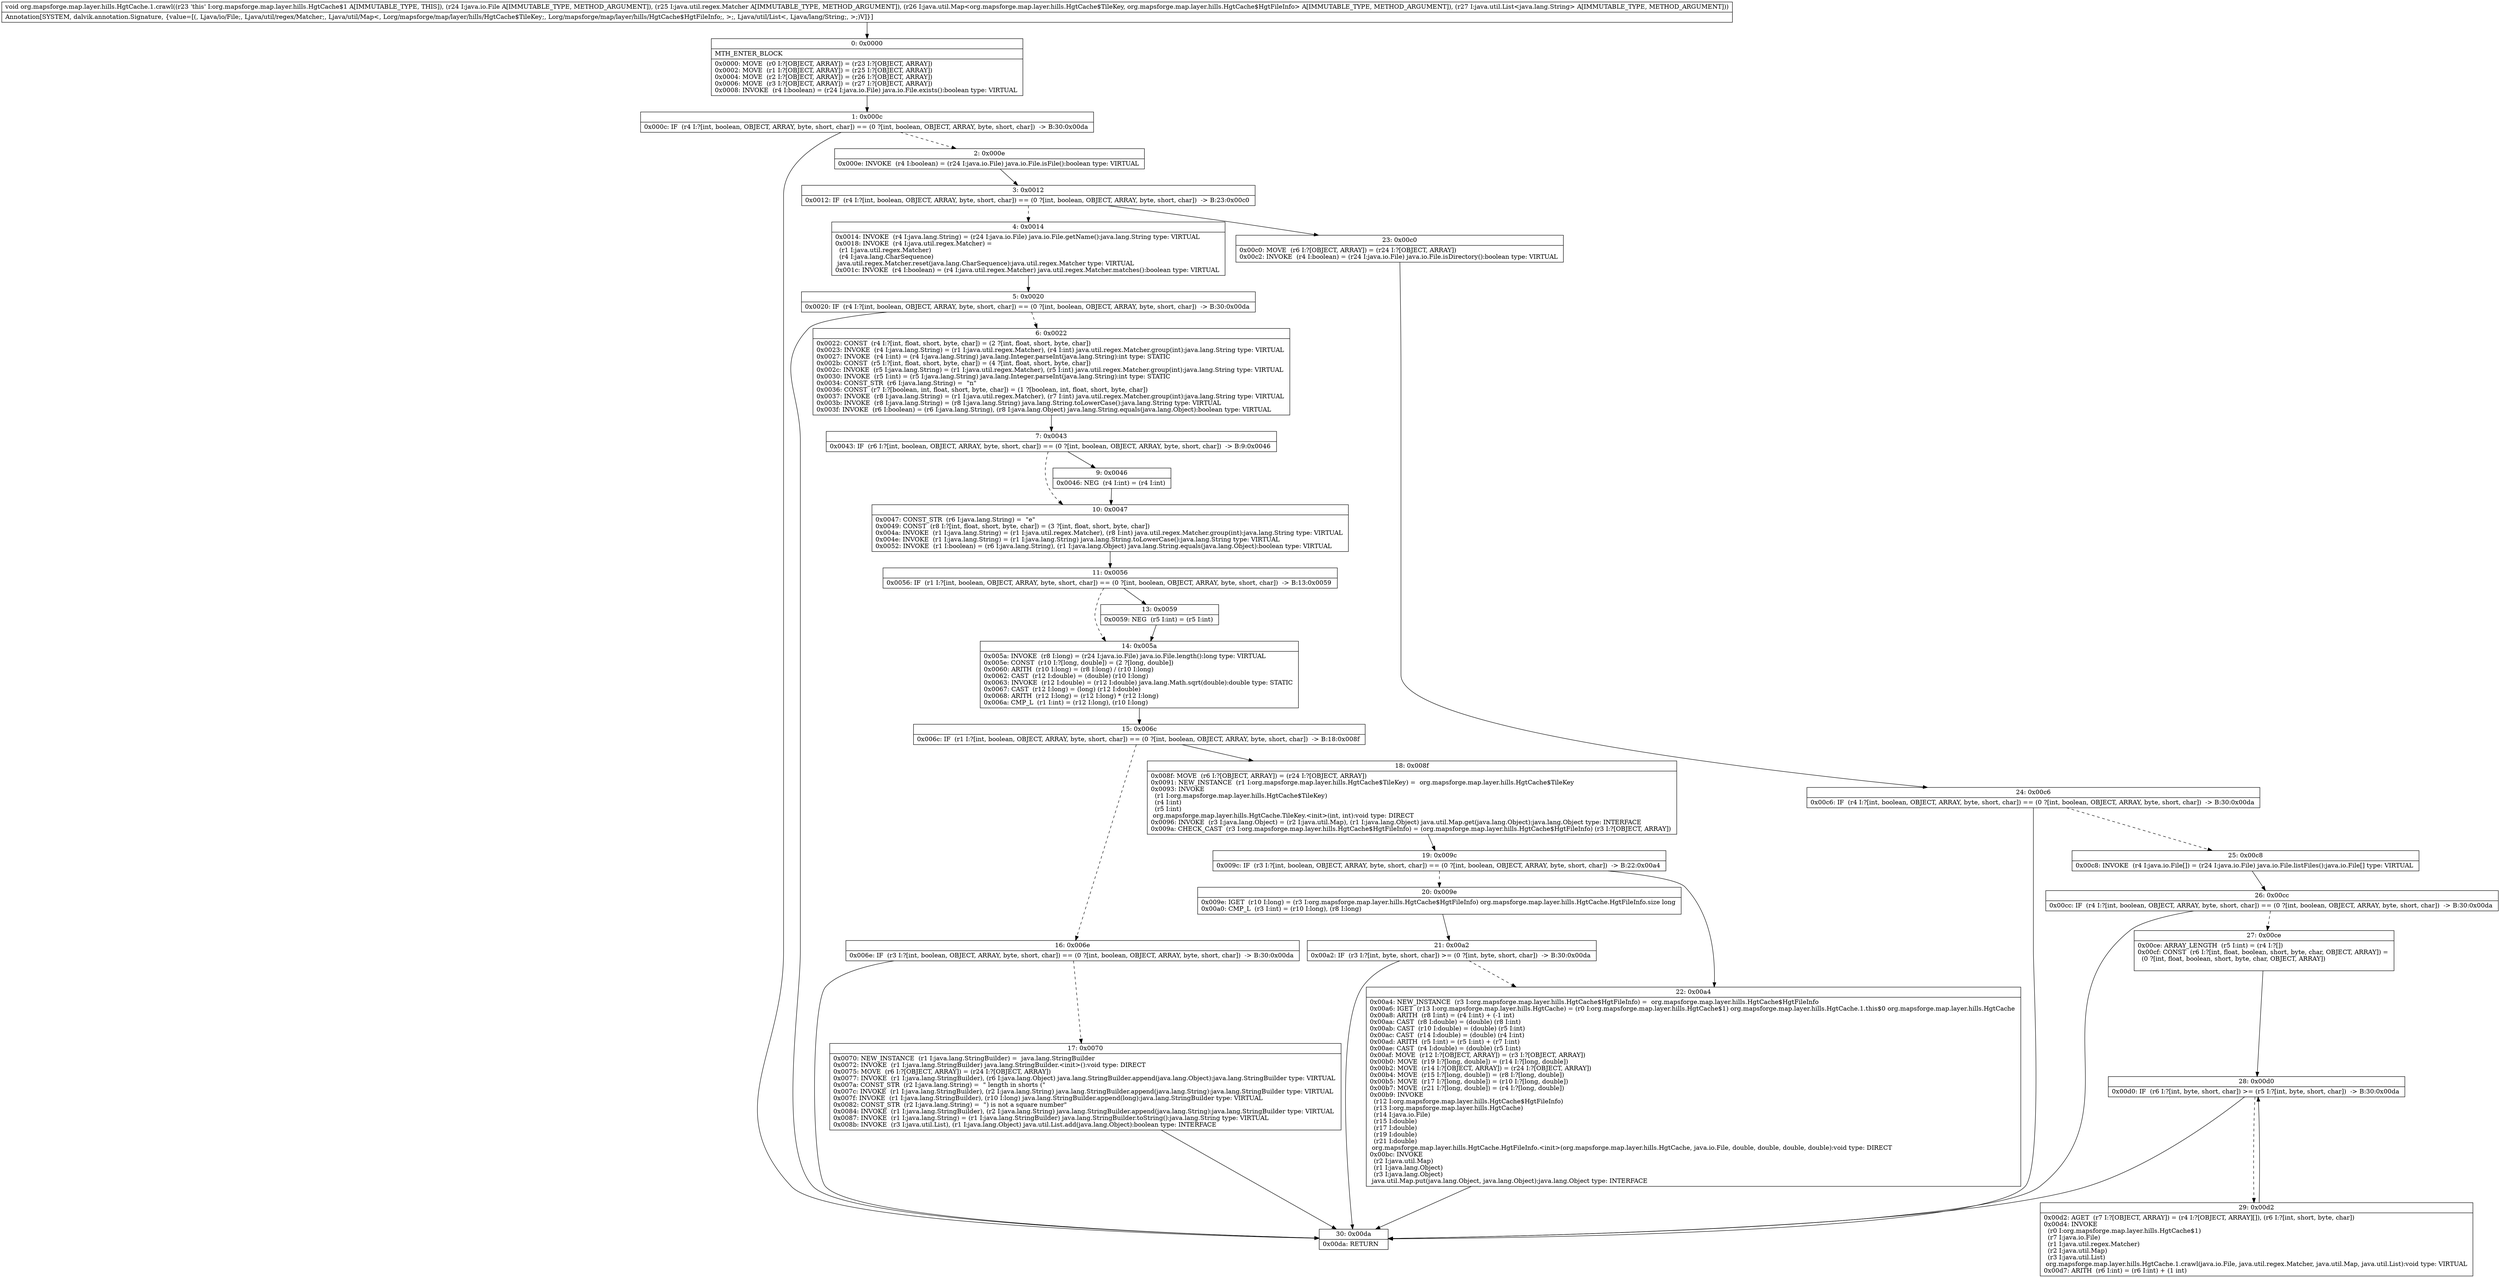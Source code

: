 digraph "CFG fororg.mapsforge.map.layer.hills.HgtCache.1.crawl(Ljava\/io\/File;Ljava\/util\/regex\/Matcher;Ljava\/util\/Map;Ljava\/util\/List;)V" {
Node_0 [shape=record,label="{0\:\ 0x0000|MTH_ENTER_BLOCK\l|0x0000: MOVE  (r0 I:?[OBJECT, ARRAY]) = (r23 I:?[OBJECT, ARRAY]) \l0x0002: MOVE  (r1 I:?[OBJECT, ARRAY]) = (r25 I:?[OBJECT, ARRAY]) \l0x0004: MOVE  (r2 I:?[OBJECT, ARRAY]) = (r26 I:?[OBJECT, ARRAY]) \l0x0006: MOVE  (r3 I:?[OBJECT, ARRAY]) = (r27 I:?[OBJECT, ARRAY]) \l0x0008: INVOKE  (r4 I:boolean) = (r24 I:java.io.File) java.io.File.exists():boolean type: VIRTUAL \l}"];
Node_1 [shape=record,label="{1\:\ 0x000c|0x000c: IF  (r4 I:?[int, boolean, OBJECT, ARRAY, byte, short, char]) == (0 ?[int, boolean, OBJECT, ARRAY, byte, short, char])  \-\> B:30:0x00da \l}"];
Node_2 [shape=record,label="{2\:\ 0x000e|0x000e: INVOKE  (r4 I:boolean) = (r24 I:java.io.File) java.io.File.isFile():boolean type: VIRTUAL \l}"];
Node_3 [shape=record,label="{3\:\ 0x0012|0x0012: IF  (r4 I:?[int, boolean, OBJECT, ARRAY, byte, short, char]) == (0 ?[int, boolean, OBJECT, ARRAY, byte, short, char])  \-\> B:23:0x00c0 \l}"];
Node_4 [shape=record,label="{4\:\ 0x0014|0x0014: INVOKE  (r4 I:java.lang.String) = (r24 I:java.io.File) java.io.File.getName():java.lang.String type: VIRTUAL \l0x0018: INVOKE  (r4 I:java.util.regex.Matcher) = \l  (r1 I:java.util.regex.Matcher)\l  (r4 I:java.lang.CharSequence)\l java.util.regex.Matcher.reset(java.lang.CharSequence):java.util.regex.Matcher type: VIRTUAL \l0x001c: INVOKE  (r4 I:boolean) = (r4 I:java.util.regex.Matcher) java.util.regex.Matcher.matches():boolean type: VIRTUAL \l}"];
Node_5 [shape=record,label="{5\:\ 0x0020|0x0020: IF  (r4 I:?[int, boolean, OBJECT, ARRAY, byte, short, char]) == (0 ?[int, boolean, OBJECT, ARRAY, byte, short, char])  \-\> B:30:0x00da \l}"];
Node_6 [shape=record,label="{6\:\ 0x0022|0x0022: CONST  (r4 I:?[int, float, short, byte, char]) = (2 ?[int, float, short, byte, char]) \l0x0023: INVOKE  (r4 I:java.lang.String) = (r1 I:java.util.regex.Matcher), (r4 I:int) java.util.regex.Matcher.group(int):java.lang.String type: VIRTUAL \l0x0027: INVOKE  (r4 I:int) = (r4 I:java.lang.String) java.lang.Integer.parseInt(java.lang.String):int type: STATIC \l0x002b: CONST  (r5 I:?[int, float, short, byte, char]) = (4 ?[int, float, short, byte, char]) \l0x002c: INVOKE  (r5 I:java.lang.String) = (r1 I:java.util.regex.Matcher), (r5 I:int) java.util.regex.Matcher.group(int):java.lang.String type: VIRTUAL \l0x0030: INVOKE  (r5 I:int) = (r5 I:java.lang.String) java.lang.Integer.parseInt(java.lang.String):int type: STATIC \l0x0034: CONST_STR  (r6 I:java.lang.String) =  \"n\" \l0x0036: CONST  (r7 I:?[boolean, int, float, short, byte, char]) = (1 ?[boolean, int, float, short, byte, char]) \l0x0037: INVOKE  (r8 I:java.lang.String) = (r1 I:java.util.regex.Matcher), (r7 I:int) java.util.regex.Matcher.group(int):java.lang.String type: VIRTUAL \l0x003b: INVOKE  (r8 I:java.lang.String) = (r8 I:java.lang.String) java.lang.String.toLowerCase():java.lang.String type: VIRTUAL \l0x003f: INVOKE  (r6 I:boolean) = (r6 I:java.lang.String), (r8 I:java.lang.Object) java.lang.String.equals(java.lang.Object):boolean type: VIRTUAL \l}"];
Node_7 [shape=record,label="{7\:\ 0x0043|0x0043: IF  (r6 I:?[int, boolean, OBJECT, ARRAY, byte, short, char]) == (0 ?[int, boolean, OBJECT, ARRAY, byte, short, char])  \-\> B:9:0x0046 \l}"];
Node_9 [shape=record,label="{9\:\ 0x0046|0x0046: NEG  (r4 I:int) = (r4 I:int) \l}"];
Node_10 [shape=record,label="{10\:\ 0x0047|0x0047: CONST_STR  (r6 I:java.lang.String) =  \"e\" \l0x0049: CONST  (r8 I:?[int, float, short, byte, char]) = (3 ?[int, float, short, byte, char]) \l0x004a: INVOKE  (r1 I:java.lang.String) = (r1 I:java.util.regex.Matcher), (r8 I:int) java.util.regex.Matcher.group(int):java.lang.String type: VIRTUAL \l0x004e: INVOKE  (r1 I:java.lang.String) = (r1 I:java.lang.String) java.lang.String.toLowerCase():java.lang.String type: VIRTUAL \l0x0052: INVOKE  (r1 I:boolean) = (r6 I:java.lang.String), (r1 I:java.lang.Object) java.lang.String.equals(java.lang.Object):boolean type: VIRTUAL \l}"];
Node_11 [shape=record,label="{11\:\ 0x0056|0x0056: IF  (r1 I:?[int, boolean, OBJECT, ARRAY, byte, short, char]) == (0 ?[int, boolean, OBJECT, ARRAY, byte, short, char])  \-\> B:13:0x0059 \l}"];
Node_13 [shape=record,label="{13\:\ 0x0059|0x0059: NEG  (r5 I:int) = (r5 I:int) \l}"];
Node_14 [shape=record,label="{14\:\ 0x005a|0x005a: INVOKE  (r8 I:long) = (r24 I:java.io.File) java.io.File.length():long type: VIRTUAL \l0x005e: CONST  (r10 I:?[long, double]) = (2 ?[long, double]) \l0x0060: ARITH  (r10 I:long) = (r8 I:long) \/ (r10 I:long) \l0x0062: CAST  (r12 I:double) = (double) (r10 I:long) \l0x0063: INVOKE  (r12 I:double) = (r12 I:double) java.lang.Math.sqrt(double):double type: STATIC \l0x0067: CAST  (r12 I:long) = (long) (r12 I:double) \l0x0068: ARITH  (r12 I:long) = (r12 I:long) * (r12 I:long) \l0x006a: CMP_L  (r1 I:int) = (r12 I:long), (r10 I:long) \l}"];
Node_15 [shape=record,label="{15\:\ 0x006c|0x006c: IF  (r1 I:?[int, boolean, OBJECT, ARRAY, byte, short, char]) == (0 ?[int, boolean, OBJECT, ARRAY, byte, short, char])  \-\> B:18:0x008f \l}"];
Node_16 [shape=record,label="{16\:\ 0x006e|0x006e: IF  (r3 I:?[int, boolean, OBJECT, ARRAY, byte, short, char]) == (0 ?[int, boolean, OBJECT, ARRAY, byte, short, char])  \-\> B:30:0x00da \l}"];
Node_17 [shape=record,label="{17\:\ 0x0070|0x0070: NEW_INSTANCE  (r1 I:java.lang.StringBuilder) =  java.lang.StringBuilder \l0x0072: INVOKE  (r1 I:java.lang.StringBuilder) java.lang.StringBuilder.\<init\>():void type: DIRECT \l0x0075: MOVE  (r6 I:?[OBJECT, ARRAY]) = (r24 I:?[OBJECT, ARRAY]) \l0x0077: INVOKE  (r1 I:java.lang.StringBuilder), (r6 I:java.lang.Object) java.lang.StringBuilder.append(java.lang.Object):java.lang.StringBuilder type: VIRTUAL \l0x007a: CONST_STR  (r2 I:java.lang.String) =  \" length in shorts (\" \l0x007c: INVOKE  (r1 I:java.lang.StringBuilder), (r2 I:java.lang.String) java.lang.StringBuilder.append(java.lang.String):java.lang.StringBuilder type: VIRTUAL \l0x007f: INVOKE  (r1 I:java.lang.StringBuilder), (r10 I:long) java.lang.StringBuilder.append(long):java.lang.StringBuilder type: VIRTUAL \l0x0082: CONST_STR  (r2 I:java.lang.String) =  \") is not a square number\" \l0x0084: INVOKE  (r1 I:java.lang.StringBuilder), (r2 I:java.lang.String) java.lang.StringBuilder.append(java.lang.String):java.lang.StringBuilder type: VIRTUAL \l0x0087: INVOKE  (r1 I:java.lang.String) = (r1 I:java.lang.StringBuilder) java.lang.StringBuilder.toString():java.lang.String type: VIRTUAL \l0x008b: INVOKE  (r3 I:java.util.List), (r1 I:java.lang.Object) java.util.List.add(java.lang.Object):boolean type: INTERFACE \l}"];
Node_18 [shape=record,label="{18\:\ 0x008f|0x008f: MOVE  (r6 I:?[OBJECT, ARRAY]) = (r24 I:?[OBJECT, ARRAY]) \l0x0091: NEW_INSTANCE  (r1 I:org.mapsforge.map.layer.hills.HgtCache$TileKey) =  org.mapsforge.map.layer.hills.HgtCache$TileKey \l0x0093: INVOKE  \l  (r1 I:org.mapsforge.map.layer.hills.HgtCache$TileKey)\l  (r4 I:int)\l  (r5 I:int)\l org.mapsforge.map.layer.hills.HgtCache.TileKey.\<init\>(int, int):void type: DIRECT \l0x0096: INVOKE  (r3 I:java.lang.Object) = (r2 I:java.util.Map), (r1 I:java.lang.Object) java.util.Map.get(java.lang.Object):java.lang.Object type: INTERFACE \l0x009a: CHECK_CAST  (r3 I:org.mapsforge.map.layer.hills.HgtCache$HgtFileInfo) = (org.mapsforge.map.layer.hills.HgtCache$HgtFileInfo) (r3 I:?[OBJECT, ARRAY]) \l}"];
Node_19 [shape=record,label="{19\:\ 0x009c|0x009c: IF  (r3 I:?[int, boolean, OBJECT, ARRAY, byte, short, char]) == (0 ?[int, boolean, OBJECT, ARRAY, byte, short, char])  \-\> B:22:0x00a4 \l}"];
Node_20 [shape=record,label="{20\:\ 0x009e|0x009e: IGET  (r10 I:long) = (r3 I:org.mapsforge.map.layer.hills.HgtCache$HgtFileInfo) org.mapsforge.map.layer.hills.HgtCache.HgtFileInfo.size long \l0x00a0: CMP_L  (r3 I:int) = (r10 I:long), (r8 I:long) \l}"];
Node_21 [shape=record,label="{21\:\ 0x00a2|0x00a2: IF  (r3 I:?[int, byte, short, char]) \>= (0 ?[int, byte, short, char])  \-\> B:30:0x00da \l}"];
Node_22 [shape=record,label="{22\:\ 0x00a4|0x00a4: NEW_INSTANCE  (r3 I:org.mapsforge.map.layer.hills.HgtCache$HgtFileInfo) =  org.mapsforge.map.layer.hills.HgtCache$HgtFileInfo \l0x00a6: IGET  (r13 I:org.mapsforge.map.layer.hills.HgtCache) = (r0 I:org.mapsforge.map.layer.hills.HgtCache$1) org.mapsforge.map.layer.hills.HgtCache.1.this$0 org.mapsforge.map.layer.hills.HgtCache \l0x00a8: ARITH  (r8 I:int) = (r4 I:int) + (\-1 int) \l0x00aa: CAST  (r8 I:double) = (double) (r8 I:int) \l0x00ab: CAST  (r10 I:double) = (double) (r5 I:int) \l0x00ac: CAST  (r14 I:double) = (double) (r4 I:int) \l0x00ad: ARITH  (r5 I:int) = (r5 I:int) + (r7 I:int) \l0x00ae: CAST  (r4 I:double) = (double) (r5 I:int) \l0x00af: MOVE  (r12 I:?[OBJECT, ARRAY]) = (r3 I:?[OBJECT, ARRAY]) \l0x00b0: MOVE  (r19 I:?[long, double]) = (r14 I:?[long, double]) \l0x00b2: MOVE  (r14 I:?[OBJECT, ARRAY]) = (r24 I:?[OBJECT, ARRAY]) \l0x00b4: MOVE  (r15 I:?[long, double]) = (r8 I:?[long, double]) \l0x00b5: MOVE  (r17 I:?[long, double]) = (r10 I:?[long, double]) \l0x00b7: MOVE  (r21 I:?[long, double]) = (r4 I:?[long, double]) \l0x00b9: INVOKE  \l  (r12 I:org.mapsforge.map.layer.hills.HgtCache$HgtFileInfo)\l  (r13 I:org.mapsforge.map.layer.hills.HgtCache)\l  (r14 I:java.io.File)\l  (r15 I:double)\l  (r17 I:double)\l  (r19 I:double)\l  (r21 I:double)\l org.mapsforge.map.layer.hills.HgtCache.HgtFileInfo.\<init\>(org.mapsforge.map.layer.hills.HgtCache, java.io.File, double, double, double, double):void type: DIRECT \l0x00bc: INVOKE  \l  (r2 I:java.util.Map)\l  (r1 I:java.lang.Object)\l  (r3 I:java.lang.Object)\l java.util.Map.put(java.lang.Object, java.lang.Object):java.lang.Object type: INTERFACE \l}"];
Node_23 [shape=record,label="{23\:\ 0x00c0|0x00c0: MOVE  (r6 I:?[OBJECT, ARRAY]) = (r24 I:?[OBJECT, ARRAY]) \l0x00c2: INVOKE  (r4 I:boolean) = (r24 I:java.io.File) java.io.File.isDirectory():boolean type: VIRTUAL \l}"];
Node_24 [shape=record,label="{24\:\ 0x00c6|0x00c6: IF  (r4 I:?[int, boolean, OBJECT, ARRAY, byte, short, char]) == (0 ?[int, boolean, OBJECT, ARRAY, byte, short, char])  \-\> B:30:0x00da \l}"];
Node_25 [shape=record,label="{25\:\ 0x00c8|0x00c8: INVOKE  (r4 I:java.io.File[]) = (r24 I:java.io.File) java.io.File.listFiles():java.io.File[] type: VIRTUAL \l}"];
Node_26 [shape=record,label="{26\:\ 0x00cc|0x00cc: IF  (r4 I:?[int, boolean, OBJECT, ARRAY, byte, short, char]) == (0 ?[int, boolean, OBJECT, ARRAY, byte, short, char])  \-\> B:30:0x00da \l}"];
Node_27 [shape=record,label="{27\:\ 0x00ce|0x00ce: ARRAY_LENGTH  (r5 I:int) = (r4 I:?[]) \l0x00cf: CONST  (r6 I:?[int, float, boolean, short, byte, char, OBJECT, ARRAY]) = \l  (0 ?[int, float, boolean, short, byte, char, OBJECT, ARRAY])\l \l}"];
Node_28 [shape=record,label="{28\:\ 0x00d0|0x00d0: IF  (r6 I:?[int, byte, short, char]) \>= (r5 I:?[int, byte, short, char])  \-\> B:30:0x00da \l}"];
Node_29 [shape=record,label="{29\:\ 0x00d2|0x00d2: AGET  (r7 I:?[OBJECT, ARRAY]) = (r4 I:?[OBJECT, ARRAY][]), (r6 I:?[int, short, byte, char]) \l0x00d4: INVOKE  \l  (r0 I:org.mapsforge.map.layer.hills.HgtCache$1)\l  (r7 I:java.io.File)\l  (r1 I:java.util.regex.Matcher)\l  (r2 I:java.util.Map)\l  (r3 I:java.util.List)\l org.mapsforge.map.layer.hills.HgtCache.1.crawl(java.io.File, java.util.regex.Matcher, java.util.Map, java.util.List):void type: VIRTUAL \l0x00d7: ARITH  (r6 I:int) = (r6 I:int) + (1 int) \l}"];
Node_30 [shape=record,label="{30\:\ 0x00da|0x00da: RETURN   \l}"];
MethodNode[shape=record,label="{void org.mapsforge.map.layer.hills.HgtCache.1.crawl((r23 'this' I:org.mapsforge.map.layer.hills.HgtCache$1 A[IMMUTABLE_TYPE, THIS]), (r24 I:java.io.File A[IMMUTABLE_TYPE, METHOD_ARGUMENT]), (r25 I:java.util.regex.Matcher A[IMMUTABLE_TYPE, METHOD_ARGUMENT]), (r26 I:java.util.Map\<org.mapsforge.map.layer.hills.HgtCache$TileKey, org.mapsforge.map.layer.hills.HgtCache$HgtFileInfo\> A[IMMUTABLE_TYPE, METHOD_ARGUMENT]), (r27 I:java.util.List\<java.lang.String\> A[IMMUTABLE_TYPE, METHOD_ARGUMENT]))  | Annotation[SYSTEM, dalvik.annotation.Signature, \{value=[(, Ljava\/io\/File;, Ljava\/util\/regex\/Matcher;, Ljava\/util\/Map\<, Lorg\/mapsforge\/map\/layer\/hills\/HgtCache$TileKey;, Lorg\/mapsforge\/map\/layer\/hills\/HgtCache$HgtFileInfo;, \>;, Ljava\/util\/List\<, Ljava\/lang\/String;, \>;)V]\}]\l}"];
MethodNode -> Node_0;
Node_0 -> Node_1;
Node_1 -> Node_2[style=dashed];
Node_1 -> Node_30;
Node_2 -> Node_3;
Node_3 -> Node_4[style=dashed];
Node_3 -> Node_23;
Node_4 -> Node_5;
Node_5 -> Node_6[style=dashed];
Node_5 -> Node_30;
Node_6 -> Node_7;
Node_7 -> Node_9;
Node_7 -> Node_10[style=dashed];
Node_9 -> Node_10;
Node_10 -> Node_11;
Node_11 -> Node_13;
Node_11 -> Node_14[style=dashed];
Node_13 -> Node_14;
Node_14 -> Node_15;
Node_15 -> Node_16[style=dashed];
Node_15 -> Node_18;
Node_16 -> Node_17[style=dashed];
Node_16 -> Node_30;
Node_17 -> Node_30;
Node_18 -> Node_19;
Node_19 -> Node_20[style=dashed];
Node_19 -> Node_22;
Node_20 -> Node_21;
Node_21 -> Node_22[style=dashed];
Node_21 -> Node_30;
Node_22 -> Node_30;
Node_23 -> Node_24;
Node_24 -> Node_25[style=dashed];
Node_24 -> Node_30;
Node_25 -> Node_26;
Node_26 -> Node_27[style=dashed];
Node_26 -> Node_30;
Node_27 -> Node_28;
Node_28 -> Node_29[style=dashed];
Node_28 -> Node_30;
Node_29 -> Node_28;
}

